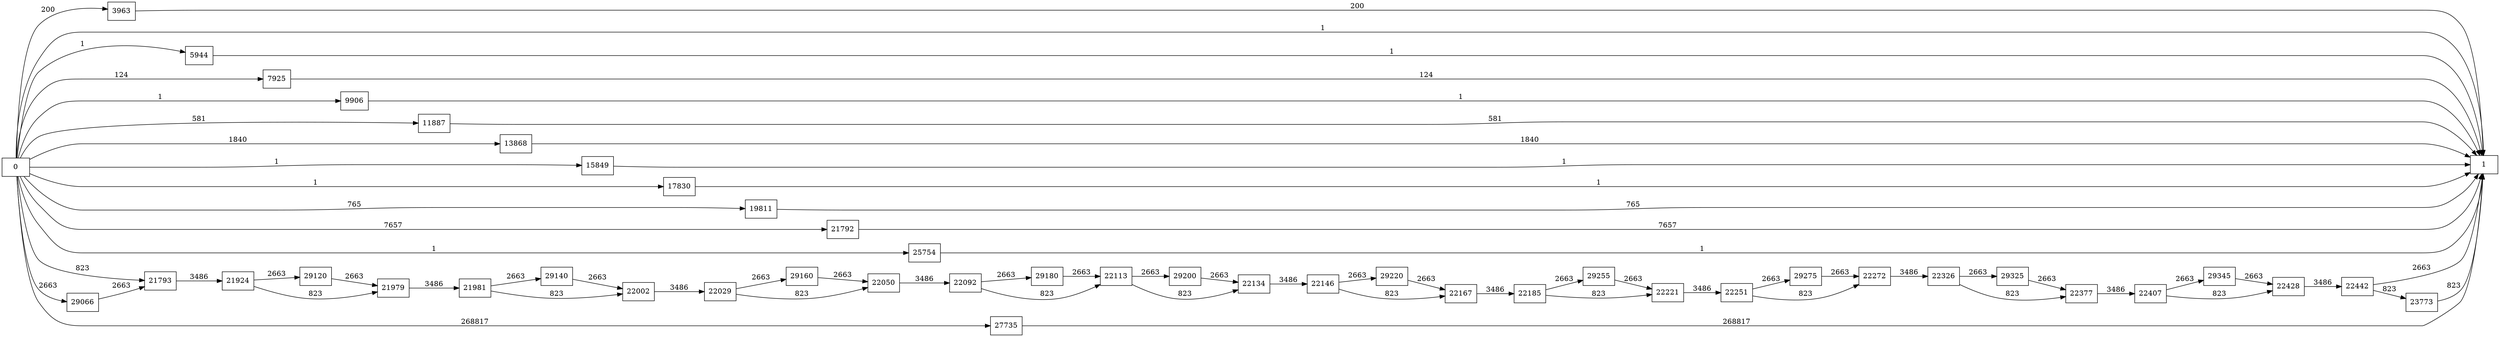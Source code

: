 digraph {
	graph [rankdir=LR]
	node [shape=rectangle]
	3963 -> 1 [label=200]
	5944 -> 1 [label=1]
	7925 -> 1 [label=124]
	9906 -> 1 [label=1]
	11887 -> 1 [label=581]
	13868 -> 1 [label=1840]
	15849 -> 1 [label=1]
	17830 -> 1 [label=1]
	19811 -> 1 [label=765]
	21792 -> 1 [label=7657]
	21793 -> 21924 [label=3486]
	21924 -> 21979 [label=823]
	21924 -> 29120 [label=2663]
	21979 -> 21981 [label=3486]
	21981 -> 22002 [label=823]
	21981 -> 29140 [label=2663]
	22002 -> 22029 [label=3486]
	22029 -> 22050 [label=823]
	22029 -> 29160 [label=2663]
	22050 -> 22092 [label=3486]
	22092 -> 22113 [label=823]
	22092 -> 29180 [label=2663]
	22113 -> 22134 [label=823]
	22113 -> 29200 [label=2663]
	22134 -> 22146 [label=3486]
	22146 -> 22167 [label=823]
	22146 -> 29220 [label=2663]
	22167 -> 22185 [label=3486]
	22185 -> 22221 [label=823]
	22185 -> 29255 [label=2663]
	22221 -> 22251 [label=3486]
	22251 -> 22272 [label=823]
	22251 -> 29275 [label=2663]
	22272 -> 22326 [label=3486]
	22326 -> 22377 [label=823]
	22326 -> 29325 [label=2663]
	22377 -> 22407 [label=3486]
	22407 -> 22428 [label=823]
	22407 -> 29345 [label=2663]
	22428 -> 22442 [label=3486]
	22442 -> 1 [label=2663]
	22442 -> 23773 [label=823]
	23773 -> 1 [label=823]
	25754 -> 1 [label=1]
	27735 -> 1 [label=268817]
	29066 -> 21793 [label=2663]
	29120 -> 21979 [label=2663]
	29140 -> 22002 [label=2663]
	29160 -> 22050 [label=2663]
	29180 -> 22113 [label=2663]
	29200 -> 22134 [label=2663]
	29220 -> 22167 [label=2663]
	29255 -> 22221 [label=2663]
	29275 -> 22272 [label=2663]
	29325 -> 22377 [label=2663]
	29345 -> 22428 [label=2663]
	0 -> 21793 [label=823]
	0 -> 1 [label=1]
	0 -> 3963 [label=200]
	0 -> 5944 [label=1]
	0 -> 7925 [label=124]
	0 -> 9906 [label=1]
	0 -> 11887 [label=581]
	0 -> 13868 [label=1840]
	0 -> 15849 [label=1]
	0 -> 17830 [label=1]
	0 -> 19811 [label=765]
	0 -> 21792 [label=7657]
	0 -> 25754 [label=1]
	0 -> 27735 [label=268817]
	0 -> 29066 [label=2663]
}
